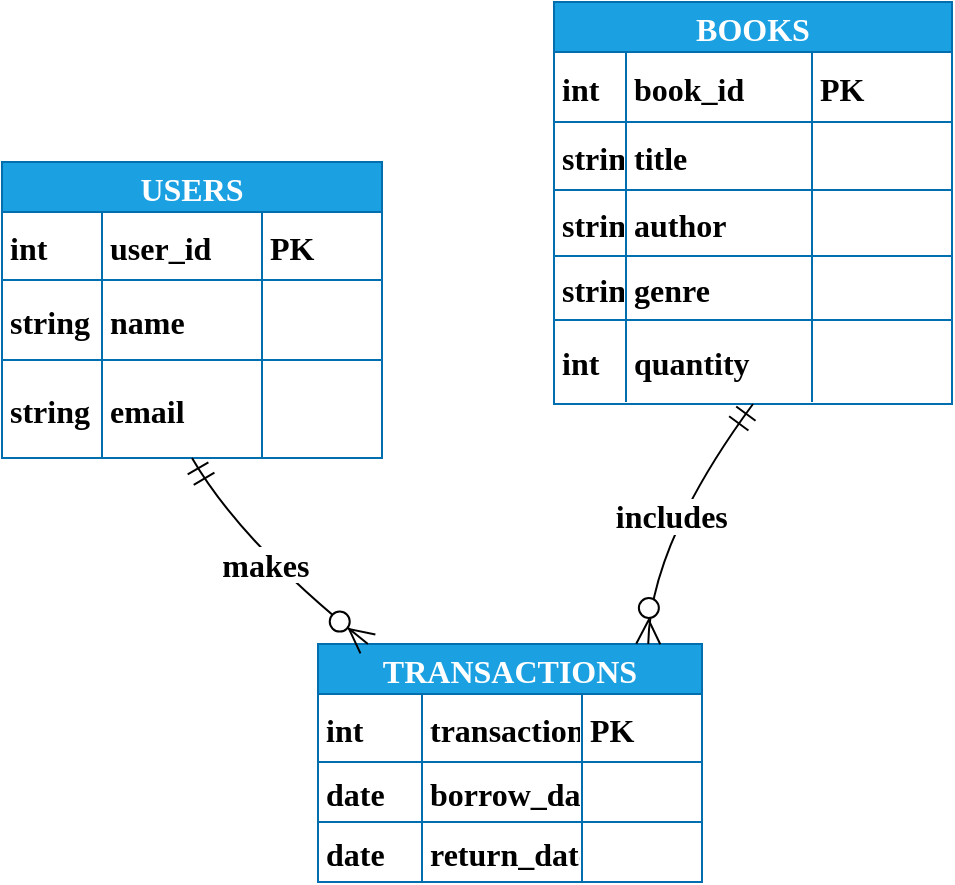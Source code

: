 <mxfile version="26.2.7">
  <diagram name="Page-1" id="3oFAFUv6k6lDD6cKqLqO">
    <mxGraphModel dx="1188" dy="851" grid="0" gridSize="10" guides="1" tooltips="1" connect="1" arrows="1" fold="1" page="0" pageScale="1" pageWidth="850" pageHeight="1100" math="0" shadow="0">
      <root>
        <mxCell id="0" />
        <mxCell id="1" parent="0" />
        <mxCell id="mgPYWqPKoZ_mL2Z6Ottz-1" value="USERS" style="shape=table;startSize=25;container=1;collapsible=0;childLayout=tableLayout;fixedRows=1;rowLines=1;fontStyle=1;align=center;resizeLast=1;fontFamily=Times New Roman;fontSize=16;fillColor=#1ba1e2;fontColor=#ffffff;strokeColor=#006EAF;" vertex="1" parent="1">
          <mxGeometry x="-50" y="10" width="190" height="148" as="geometry" />
        </mxCell>
        <mxCell id="mgPYWqPKoZ_mL2Z6Ottz-2" style="shape=tableRow;horizontal=0;startSize=0;swimlaneHead=0;swimlaneBody=0;fillColor=none;collapsible=0;dropTarget=0;points=[[0,0.5],[1,0.5]];portConstraint=eastwest;top=0;left=0;right=0;bottom=0;fontFamily=Times New Roman;fontStyle=1;fontSize=16;" vertex="1" parent="mgPYWqPKoZ_mL2Z6Ottz-1">
          <mxGeometry y="25" width="190" height="34" as="geometry" />
        </mxCell>
        <mxCell id="mgPYWqPKoZ_mL2Z6Ottz-3" value="int" style="shape=partialRectangle;connectable=0;fillColor=none;top=0;left=0;bottom=0;right=0;align=left;spacingLeft=2;overflow=hidden;fontSize=16;fontFamily=Times New Roman;fontStyle=1" vertex="1" parent="mgPYWqPKoZ_mL2Z6Ottz-2">
          <mxGeometry width="50" height="34" as="geometry">
            <mxRectangle width="50" height="34" as="alternateBounds" />
          </mxGeometry>
        </mxCell>
        <mxCell id="mgPYWqPKoZ_mL2Z6Ottz-4" value="user_id" style="shape=partialRectangle;connectable=0;fillColor=none;top=0;left=0;bottom=0;right=0;align=left;spacingLeft=2;overflow=hidden;fontSize=16;fontFamily=Times New Roman;fontStyle=1" vertex="1" parent="mgPYWqPKoZ_mL2Z6Ottz-2">
          <mxGeometry x="50" width="80" height="34" as="geometry">
            <mxRectangle width="80" height="34" as="alternateBounds" />
          </mxGeometry>
        </mxCell>
        <mxCell id="mgPYWqPKoZ_mL2Z6Ottz-5" value="PK" style="shape=partialRectangle;connectable=0;fillColor=none;top=0;left=0;bottom=0;right=0;align=left;spacingLeft=2;overflow=hidden;fontSize=16;fontFamily=Times New Roman;fontStyle=1" vertex="1" parent="mgPYWqPKoZ_mL2Z6Ottz-2">
          <mxGeometry x="130" width="60" height="34" as="geometry">
            <mxRectangle width="60" height="34" as="alternateBounds" />
          </mxGeometry>
        </mxCell>
        <mxCell id="mgPYWqPKoZ_mL2Z6Ottz-6" style="shape=tableRow;horizontal=0;startSize=0;swimlaneHead=0;swimlaneBody=0;fillColor=none;collapsible=0;dropTarget=0;points=[[0,0.5],[1,0.5]];portConstraint=eastwest;top=0;left=0;right=0;bottom=0;fontFamily=Times New Roman;fontStyle=1;fontSize=16;" vertex="1" parent="mgPYWqPKoZ_mL2Z6Ottz-1">
          <mxGeometry y="59" width="190" height="40" as="geometry" />
        </mxCell>
        <mxCell id="mgPYWqPKoZ_mL2Z6Ottz-7" value="string" style="shape=partialRectangle;connectable=0;fillColor=none;top=0;left=0;bottom=0;right=0;align=left;spacingLeft=2;overflow=hidden;fontSize=16;fontFamily=Times New Roman;fontStyle=1" vertex="1" parent="mgPYWqPKoZ_mL2Z6Ottz-6">
          <mxGeometry width="50" height="40" as="geometry">
            <mxRectangle width="50" height="40" as="alternateBounds" />
          </mxGeometry>
        </mxCell>
        <mxCell id="mgPYWqPKoZ_mL2Z6Ottz-8" value="name" style="shape=partialRectangle;connectable=0;fillColor=none;top=0;left=0;bottom=0;right=0;align=left;spacingLeft=2;overflow=hidden;fontSize=16;fontFamily=Times New Roman;fontStyle=1" vertex="1" parent="mgPYWqPKoZ_mL2Z6Ottz-6">
          <mxGeometry x="50" width="80" height="40" as="geometry">
            <mxRectangle width="80" height="40" as="alternateBounds" />
          </mxGeometry>
        </mxCell>
        <mxCell id="mgPYWqPKoZ_mL2Z6Ottz-9" value="" style="shape=partialRectangle;connectable=0;fillColor=none;top=0;left=0;bottom=0;right=0;align=left;spacingLeft=2;overflow=hidden;fontSize=16;fontFamily=Times New Roman;fontStyle=1" vertex="1" parent="mgPYWqPKoZ_mL2Z6Ottz-6">
          <mxGeometry x="130" width="60" height="40" as="geometry">
            <mxRectangle width="60" height="40" as="alternateBounds" />
          </mxGeometry>
        </mxCell>
        <mxCell id="mgPYWqPKoZ_mL2Z6Ottz-10" style="shape=tableRow;horizontal=0;startSize=0;swimlaneHead=0;swimlaneBody=0;fillColor=none;collapsible=0;dropTarget=0;points=[[0,0.5],[1,0.5]];portConstraint=eastwest;top=0;left=0;right=0;bottom=0;fontFamily=Times New Roman;fontStyle=1;fontSize=16;" vertex="1" parent="mgPYWqPKoZ_mL2Z6Ottz-1">
          <mxGeometry y="99" width="190" height="49" as="geometry" />
        </mxCell>
        <mxCell id="mgPYWqPKoZ_mL2Z6Ottz-11" value="string" style="shape=partialRectangle;connectable=0;fillColor=none;top=0;left=0;bottom=0;right=0;align=left;spacingLeft=2;overflow=hidden;fontSize=16;fontFamily=Times New Roman;fontStyle=1" vertex="1" parent="mgPYWqPKoZ_mL2Z6Ottz-10">
          <mxGeometry width="50" height="49" as="geometry">
            <mxRectangle width="50" height="49" as="alternateBounds" />
          </mxGeometry>
        </mxCell>
        <mxCell id="mgPYWqPKoZ_mL2Z6Ottz-12" value="email" style="shape=partialRectangle;connectable=0;fillColor=none;top=0;left=0;bottom=0;right=0;align=left;spacingLeft=2;overflow=hidden;fontSize=16;fontFamily=Times New Roman;fontStyle=1" vertex="1" parent="mgPYWqPKoZ_mL2Z6Ottz-10">
          <mxGeometry x="50" width="80" height="49" as="geometry">
            <mxRectangle width="80" height="49" as="alternateBounds" />
          </mxGeometry>
        </mxCell>
        <mxCell id="mgPYWqPKoZ_mL2Z6Ottz-13" value="" style="shape=partialRectangle;connectable=0;fillColor=none;top=0;left=0;bottom=0;right=0;align=left;spacingLeft=2;overflow=hidden;fontSize=16;fontFamily=Times New Roman;fontStyle=1" vertex="1" parent="mgPYWqPKoZ_mL2Z6Ottz-10">
          <mxGeometry x="130" width="60" height="49" as="geometry">
            <mxRectangle width="60" height="49" as="alternateBounds" />
          </mxGeometry>
        </mxCell>
        <mxCell id="mgPYWqPKoZ_mL2Z6Ottz-14" value="TRANSACTIONS" style="shape=table;startSize=25;container=1;collapsible=0;childLayout=tableLayout;fixedRows=1;rowLines=1;fontStyle=1;align=center;resizeLast=1;fontFamily=Times New Roman;fontSize=16;fillColor=#1ba1e2;fontColor=#ffffff;strokeColor=#006EAF;" vertex="1" parent="1">
          <mxGeometry x="108" y="251" width="192" height="119" as="geometry" />
        </mxCell>
        <mxCell id="mgPYWqPKoZ_mL2Z6Ottz-15" style="shape=tableRow;horizontal=0;startSize=0;swimlaneHead=0;swimlaneBody=0;fillColor=none;collapsible=0;dropTarget=0;points=[[0,0.5],[1,0.5]];portConstraint=eastwest;top=0;left=0;right=0;bottom=0;fontFamily=Times New Roman;fontStyle=1;fontSize=16;" vertex="1" parent="mgPYWqPKoZ_mL2Z6Ottz-14">
          <mxGeometry y="25" width="192" height="34" as="geometry" />
        </mxCell>
        <mxCell id="mgPYWqPKoZ_mL2Z6Ottz-16" value="int" style="shape=partialRectangle;connectable=0;fillColor=none;top=0;left=0;bottom=0;right=0;align=left;spacingLeft=2;overflow=hidden;fontSize=16;fontFamily=Times New Roman;fontStyle=1" vertex="1" parent="mgPYWqPKoZ_mL2Z6Ottz-15">
          <mxGeometry width="52" height="34" as="geometry">
            <mxRectangle width="52" height="34" as="alternateBounds" />
          </mxGeometry>
        </mxCell>
        <mxCell id="mgPYWqPKoZ_mL2Z6Ottz-17" value="transaction_id" style="shape=partialRectangle;connectable=0;fillColor=none;top=0;left=0;bottom=0;right=0;align=left;spacingLeft=2;overflow=hidden;fontSize=16;fontFamily=Times New Roman;fontStyle=1" vertex="1" parent="mgPYWqPKoZ_mL2Z6Ottz-15">
          <mxGeometry x="52" width="80" height="34" as="geometry">
            <mxRectangle width="80" height="34" as="alternateBounds" />
          </mxGeometry>
        </mxCell>
        <mxCell id="mgPYWqPKoZ_mL2Z6Ottz-18" value="PK" style="shape=partialRectangle;connectable=0;fillColor=none;top=0;left=0;bottom=0;right=0;align=left;spacingLeft=2;overflow=hidden;fontSize=16;fontFamily=Times New Roman;fontStyle=1" vertex="1" parent="mgPYWqPKoZ_mL2Z6Ottz-15">
          <mxGeometry x="132" width="60" height="34" as="geometry">
            <mxRectangle width="60" height="34" as="alternateBounds" />
          </mxGeometry>
        </mxCell>
        <mxCell id="mgPYWqPKoZ_mL2Z6Ottz-19" style="shape=tableRow;horizontal=0;startSize=0;swimlaneHead=0;swimlaneBody=0;fillColor=none;collapsible=0;dropTarget=0;points=[[0,0.5],[1,0.5]];portConstraint=eastwest;top=0;left=0;right=0;bottom=0;fontFamily=Times New Roman;fontStyle=1;fontSize=16;" vertex="1" parent="mgPYWqPKoZ_mL2Z6Ottz-14">
          <mxGeometry y="59" width="192" height="30" as="geometry" />
        </mxCell>
        <mxCell id="mgPYWqPKoZ_mL2Z6Ottz-20" value="date" style="shape=partialRectangle;connectable=0;fillColor=none;top=0;left=0;bottom=0;right=0;align=left;spacingLeft=2;overflow=hidden;fontSize=16;fontFamily=Times New Roman;fontStyle=1" vertex="1" parent="mgPYWqPKoZ_mL2Z6Ottz-19">
          <mxGeometry width="52" height="30" as="geometry">
            <mxRectangle width="52" height="30" as="alternateBounds" />
          </mxGeometry>
        </mxCell>
        <mxCell id="mgPYWqPKoZ_mL2Z6Ottz-21" value="borrow_date" style="shape=partialRectangle;connectable=0;fillColor=none;top=0;left=0;bottom=0;right=0;align=left;spacingLeft=2;overflow=hidden;fontSize=16;fontFamily=Times New Roman;fontStyle=1" vertex="1" parent="mgPYWqPKoZ_mL2Z6Ottz-19">
          <mxGeometry x="52" width="80" height="30" as="geometry">
            <mxRectangle width="80" height="30" as="alternateBounds" />
          </mxGeometry>
        </mxCell>
        <mxCell id="mgPYWqPKoZ_mL2Z6Ottz-22" value="" style="shape=partialRectangle;connectable=0;fillColor=none;top=0;left=0;bottom=0;right=0;align=left;spacingLeft=2;overflow=hidden;fontSize=16;fontFamily=Times New Roman;fontStyle=1" vertex="1" parent="mgPYWqPKoZ_mL2Z6Ottz-19">
          <mxGeometry x="132" width="60" height="30" as="geometry">
            <mxRectangle width="60" height="30" as="alternateBounds" />
          </mxGeometry>
        </mxCell>
        <mxCell id="mgPYWqPKoZ_mL2Z6Ottz-23" style="shape=tableRow;horizontal=0;startSize=0;swimlaneHead=0;swimlaneBody=0;fillColor=none;collapsible=0;dropTarget=0;points=[[0,0.5],[1,0.5]];portConstraint=eastwest;top=0;left=0;right=0;bottom=0;fontFamily=Times New Roman;fontStyle=1;fontSize=16;" vertex="1" parent="mgPYWqPKoZ_mL2Z6Ottz-14">
          <mxGeometry y="89" width="192" height="30" as="geometry" />
        </mxCell>
        <mxCell id="mgPYWqPKoZ_mL2Z6Ottz-24" value="date" style="shape=partialRectangle;connectable=0;fillColor=none;top=0;left=0;bottom=0;right=0;align=left;spacingLeft=2;overflow=hidden;fontSize=16;fontFamily=Times New Roman;fontStyle=1" vertex="1" parent="mgPYWqPKoZ_mL2Z6Ottz-23">
          <mxGeometry width="52" height="30" as="geometry">
            <mxRectangle width="52" height="30" as="alternateBounds" />
          </mxGeometry>
        </mxCell>
        <mxCell id="mgPYWqPKoZ_mL2Z6Ottz-25" value="return_date" style="shape=partialRectangle;connectable=0;fillColor=none;top=0;left=0;bottom=0;right=0;align=left;spacingLeft=2;overflow=hidden;fontSize=16;fontFamily=Times New Roman;fontStyle=1" vertex="1" parent="mgPYWqPKoZ_mL2Z6Ottz-23">
          <mxGeometry x="52" width="80" height="30" as="geometry">
            <mxRectangle width="80" height="30" as="alternateBounds" />
          </mxGeometry>
        </mxCell>
        <mxCell id="mgPYWqPKoZ_mL2Z6Ottz-26" value="" style="shape=partialRectangle;connectable=0;fillColor=none;top=0;left=0;bottom=0;right=0;align=left;spacingLeft=2;overflow=hidden;fontSize=16;fontFamily=Times New Roman;fontStyle=1" vertex="1" parent="mgPYWqPKoZ_mL2Z6Ottz-23">
          <mxGeometry x="132" width="60" height="30" as="geometry">
            <mxRectangle width="60" height="30" as="alternateBounds" />
          </mxGeometry>
        </mxCell>
        <mxCell id="mgPYWqPKoZ_mL2Z6Ottz-27" value="BOOKS" style="shape=table;startSize=25;container=1;collapsible=0;childLayout=tableLayout;fixedRows=1;rowLines=1;fontStyle=1;align=center;resizeLast=1;fontFamily=Times New Roman;fontSize=16;fillColor=#1ba1e2;fontColor=#ffffff;strokeColor=#006EAF;" vertex="1" parent="1">
          <mxGeometry x="226" y="-70" width="199" height="201" as="geometry" />
        </mxCell>
        <mxCell id="mgPYWqPKoZ_mL2Z6Ottz-28" style="shape=tableRow;horizontal=0;startSize=0;swimlaneHead=0;swimlaneBody=0;fillColor=none;collapsible=0;dropTarget=0;points=[[0,0.5],[1,0.5]];portConstraint=eastwest;top=0;left=0;right=0;bottom=0;fontFamily=Times New Roman;fontStyle=1;fontSize=16;" vertex="1" parent="mgPYWqPKoZ_mL2Z6Ottz-27">
          <mxGeometry y="25" width="199" height="35" as="geometry" />
        </mxCell>
        <mxCell id="mgPYWqPKoZ_mL2Z6Ottz-29" value="int" style="shape=partialRectangle;connectable=0;fillColor=none;top=0;left=0;bottom=0;right=0;align=left;spacingLeft=2;overflow=hidden;fontSize=16;fontFamily=Times New Roman;fontStyle=1" vertex="1" parent="mgPYWqPKoZ_mL2Z6Ottz-28">
          <mxGeometry width="36" height="35" as="geometry">
            <mxRectangle width="36" height="35" as="alternateBounds" />
          </mxGeometry>
        </mxCell>
        <mxCell id="mgPYWqPKoZ_mL2Z6Ottz-30" value="book_id" style="shape=partialRectangle;connectable=0;fillColor=none;top=0;left=0;bottom=0;right=0;align=left;spacingLeft=2;overflow=hidden;fontSize=16;fontFamily=Times New Roman;fontStyle=1" vertex="1" parent="mgPYWqPKoZ_mL2Z6Ottz-28">
          <mxGeometry x="36" width="93" height="35" as="geometry">
            <mxRectangle width="93" height="35" as="alternateBounds" />
          </mxGeometry>
        </mxCell>
        <mxCell id="mgPYWqPKoZ_mL2Z6Ottz-31" value="PK" style="shape=partialRectangle;connectable=0;fillColor=none;top=0;left=0;bottom=0;right=0;align=left;spacingLeft=2;overflow=hidden;fontSize=16;fontFamily=Times New Roman;fontStyle=1" vertex="1" parent="mgPYWqPKoZ_mL2Z6Ottz-28">
          <mxGeometry x="129" width="70" height="35" as="geometry">
            <mxRectangle width="70" height="35" as="alternateBounds" />
          </mxGeometry>
        </mxCell>
        <mxCell id="mgPYWqPKoZ_mL2Z6Ottz-32" style="shape=tableRow;horizontal=0;startSize=0;swimlaneHead=0;swimlaneBody=0;fillColor=none;collapsible=0;dropTarget=0;points=[[0,0.5],[1,0.5]];portConstraint=eastwest;top=0;left=0;right=0;bottom=0;fontFamily=Times New Roman;fontStyle=1;fontSize=16;" vertex="1" parent="mgPYWqPKoZ_mL2Z6Ottz-27">
          <mxGeometry y="60" width="199" height="34" as="geometry" />
        </mxCell>
        <mxCell id="mgPYWqPKoZ_mL2Z6Ottz-33" value="string" style="shape=partialRectangle;connectable=0;fillColor=none;top=0;left=0;bottom=0;right=0;align=left;spacingLeft=2;overflow=hidden;fontSize=16;fontFamily=Times New Roman;fontStyle=1" vertex="1" parent="mgPYWqPKoZ_mL2Z6Ottz-32">
          <mxGeometry width="36" height="34" as="geometry">
            <mxRectangle width="36" height="34" as="alternateBounds" />
          </mxGeometry>
        </mxCell>
        <mxCell id="mgPYWqPKoZ_mL2Z6Ottz-34" value="title" style="shape=partialRectangle;connectable=0;fillColor=none;top=0;left=0;bottom=0;right=0;align=left;spacingLeft=2;overflow=hidden;fontSize=16;fontFamily=Times New Roman;fontStyle=1" vertex="1" parent="mgPYWqPKoZ_mL2Z6Ottz-32">
          <mxGeometry x="36" width="93" height="34" as="geometry">
            <mxRectangle width="93" height="34" as="alternateBounds" />
          </mxGeometry>
        </mxCell>
        <mxCell id="mgPYWqPKoZ_mL2Z6Ottz-35" value="" style="shape=partialRectangle;connectable=0;fillColor=none;top=0;left=0;bottom=0;right=0;align=left;spacingLeft=2;overflow=hidden;fontSize=16;fontFamily=Times New Roman;fontStyle=1" vertex="1" parent="mgPYWqPKoZ_mL2Z6Ottz-32">
          <mxGeometry x="129" width="70" height="34" as="geometry">
            <mxRectangle width="70" height="34" as="alternateBounds" />
          </mxGeometry>
        </mxCell>
        <mxCell id="mgPYWqPKoZ_mL2Z6Ottz-36" style="shape=tableRow;horizontal=0;startSize=0;swimlaneHead=0;swimlaneBody=0;fillColor=none;collapsible=0;dropTarget=0;points=[[0,0.5],[1,0.5]];portConstraint=eastwest;top=0;left=0;right=0;bottom=0;fontFamily=Times New Roman;fontStyle=1;fontSize=16;" vertex="1" parent="mgPYWqPKoZ_mL2Z6Ottz-27">
          <mxGeometry y="94" width="199" height="33" as="geometry" />
        </mxCell>
        <mxCell id="mgPYWqPKoZ_mL2Z6Ottz-37" value="string" style="shape=partialRectangle;connectable=0;fillColor=none;top=0;left=0;bottom=0;right=0;align=left;spacingLeft=2;overflow=hidden;fontSize=16;fontFamily=Times New Roman;fontStyle=1" vertex="1" parent="mgPYWqPKoZ_mL2Z6Ottz-36">
          <mxGeometry width="36" height="33" as="geometry">
            <mxRectangle width="36" height="33" as="alternateBounds" />
          </mxGeometry>
        </mxCell>
        <mxCell id="mgPYWqPKoZ_mL2Z6Ottz-38" value="author" style="shape=partialRectangle;connectable=0;fillColor=none;top=0;left=0;bottom=0;right=0;align=left;spacingLeft=2;overflow=hidden;fontSize=16;fontFamily=Times New Roman;fontStyle=1" vertex="1" parent="mgPYWqPKoZ_mL2Z6Ottz-36">
          <mxGeometry x="36" width="93" height="33" as="geometry">
            <mxRectangle width="93" height="33" as="alternateBounds" />
          </mxGeometry>
        </mxCell>
        <mxCell id="mgPYWqPKoZ_mL2Z6Ottz-39" value="" style="shape=partialRectangle;connectable=0;fillColor=none;top=0;left=0;bottom=0;right=0;align=left;spacingLeft=2;overflow=hidden;fontSize=16;fontFamily=Times New Roman;fontStyle=1" vertex="1" parent="mgPYWqPKoZ_mL2Z6Ottz-36">
          <mxGeometry x="129" width="70" height="33" as="geometry">
            <mxRectangle width="70" height="33" as="alternateBounds" />
          </mxGeometry>
        </mxCell>
        <mxCell id="mgPYWqPKoZ_mL2Z6Ottz-40" style="shape=tableRow;horizontal=0;startSize=0;swimlaneHead=0;swimlaneBody=0;fillColor=none;collapsible=0;dropTarget=0;points=[[0,0.5],[1,0.5]];portConstraint=eastwest;top=0;left=0;right=0;bottom=0;fontFamily=Times New Roman;fontStyle=1;fontSize=16;" vertex="1" parent="mgPYWqPKoZ_mL2Z6Ottz-27">
          <mxGeometry y="127" width="199" height="32" as="geometry" />
        </mxCell>
        <mxCell id="mgPYWqPKoZ_mL2Z6Ottz-41" value="string" style="shape=partialRectangle;connectable=0;fillColor=none;top=0;left=0;bottom=0;right=0;align=left;spacingLeft=2;overflow=hidden;fontSize=16;fontFamily=Times New Roman;fontStyle=1" vertex="1" parent="mgPYWqPKoZ_mL2Z6Ottz-40">
          <mxGeometry width="36" height="32" as="geometry">
            <mxRectangle width="36" height="32" as="alternateBounds" />
          </mxGeometry>
        </mxCell>
        <mxCell id="mgPYWqPKoZ_mL2Z6Ottz-42" value="genre" style="shape=partialRectangle;connectable=0;fillColor=none;top=0;left=0;bottom=0;right=0;align=left;spacingLeft=2;overflow=hidden;fontSize=16;fontFamily=Times New Roman;fontStyle=1" vertex="1" parent="mgPYWqPKoZ_mL2Z6Ottz-40">
          <mxGeometry x="36" width="93" height="32" as="geometry">
            <mxRectangle width="93" height="32" as="alternateBounds" />
          </mxGeometry>
        </mxCell>
        <mxCell id="mgPYWqPKoZ_mL2Z6Ottz-43" value="" style="shape=partialRectangle;connectable=0;fillColor=none;top=0;left=0;bottom=0;right=0;align=left;spacingLeft=2;overflow=hidden;fontSize=16;fontFamily=Times New Roman;fontStyle=1" vertex="1" parent="mgPYWqPKoZ_mL2Z6Ottz-40">
          <mxGeometry x="129" width="70" height="32" as="geometry">
            <mxRectangle width="70" height="32" as="alternateBounds" />
          </mxGeometry>
        </mxCell>
        <mxCell id="mgPYWqPKoZ_mL2Z6Ottz-44" style="shape=tableRow;horizontal=0;startSize=0;swimlaneHead=0;swimlaneBody=0;fillColor=none;collapsible=0;dropTarget=0;points=[[0,0.5],[1,0.5]];portConstraint=eastwest;top=0;left=0;right=0;bottom=0;fontFamily=Times New Roman;fontStyle=1;fontSize=16;" vertex="1" parent="mgPYWqPKoZ_mL2Z6Ottz-27">
          <mxGeometry y="159" width="199" height="41" as="geometry" />
        </mxCell>
        <mxCell id="mgPYWqPKoZ_mL2Z6Ottz-45" value="int" style="shape=partialRectangle;connectable=0;fillColor=none;top=0;left=0;bottom=0;right=0;align=left;spacingLeft=2;overflow=hidden;fontSize=16;fontFamily=Times New Roman;fontStyle=1" vertex="1" parent="mgPYWqPKoZ_mL2Z6Ottz-44">
          <mxGeometry width="36" height="41" as="geometry">
            <mxRectangle width="36" height="41" as="alternateBounds" />
          </mxGeometry>
        </mxCell>
        <mxCell id="mgPYWqPKoZ_mL2Z6Ottz-46" value="quantity" style="shape=partialRectangle;connectable=0;fillColor=none;top=0;left=0;bottom=0;right=0;align=left;spacingLeft=2;overflow=hidden;fontSize=16;fontFamily=Times New Roman;fontStyle=1" vertex="1" parent="mgPYWqPKoZ_mL2Z6Ottz-44">
          <mxGeometry x="36" width="93" height="41" as="geometry">
            <mxRectangle width="93" height="41" as="alternateBounds" />
          </mxGeometry>
        </mxCell>
        <mxCell id="mgPYWqPKoZ_mL2Z6Ottz-47" value="" style="shape=partialRectangle;connectable=0;fillColor=none;top=0;left=0;bottom=0;right=0;align=left;spacingLeft=2;overflow=hidden;fontSize=16;fontFamily=Times New Roman;fontStyle=1" vertex="1" parent="mgPYWqPKoZ_mL2Z6Ottz-44">
          <mxGeometry x="129" width="70" height="41" as="geometry">
            <mxRectangle width="70" height="41" as="alternateBounds" />
          </mxGeometry>
        </mxCell>
        <mxCell id="mgPYWqPKoZ_mL2Z6Ottz-48" value="makes" style="curved=1;startArrow=ERmandOne;startSize=10;;endArrow=ERzeroToMany;endSize=10;;exitX=0.5;exitY=1;entryX=0.13;entryY=0;rounded=0;fontFamily=Times New Roman;fontStyle=1;fontSize=16;" edge="1" parent="1" source="mgPYWqPKoZ_mL2Z6Ottz-1" target="mgPYWqPKoZ_mL2Z6Ottz-14">
          <mxGeometry relative="1" as="geometry">
            <Array as="points">
              <mxPoint x="70" y="201" />
            </Array>
          </mxGeometry>
        </mxCell>
        <mxCell id="mgPYWqPKoZ_mL2Z6Ottz-49" value="includes" style="curved=1;startArrow=ERmandOne;startSize=10;;endArrow=ERzeroToMany;endSize=10;;exitX=0.5;exitY=1;entryX=0.86;entryY=0;rounded=0;fontFamily=Times New Roman;fontStyle=1;fontSize=16;" edge="1" parent="1" source="mgPYWqPKoZ_mL2Z6Ottz-27" target="mgPYWqPKoZ_mL2Z6Ottz-14">
          <mxGeometry relative="1" as="geometry">
            <Array as="points">
              <mxPoint x="274" y="201" />
            </Array>
          </mxGeometry>
        </mxCell>
      </root>
    </mxGraphModel>
  </diagram>
</mxfile>

